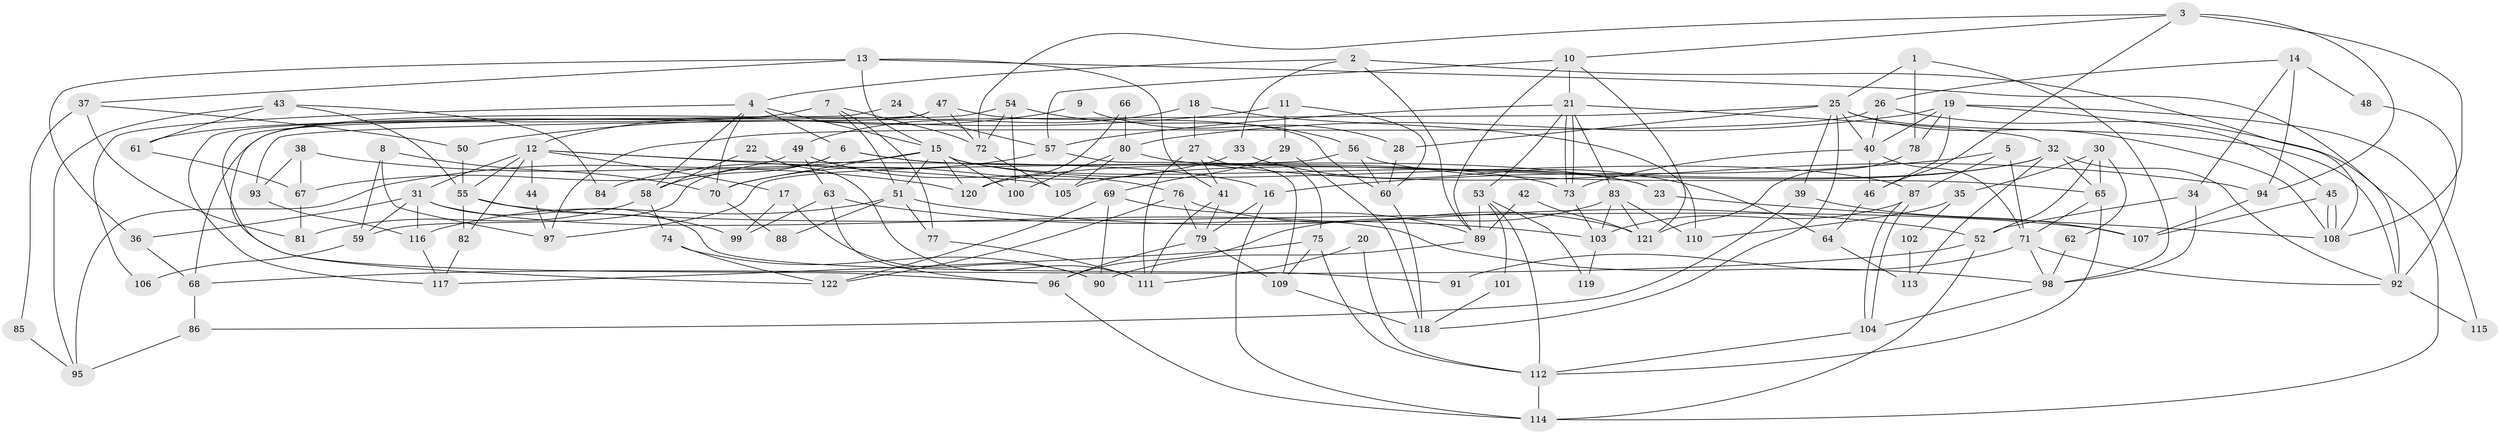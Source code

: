 // Generated by graph-tools (version 1.1) at 2025/02/03/09/25 03:02:02]
// undirected, 122 vertices, 244 edges
graph export_dot {
graph [start="1"]
  node [color=gray90,style=filled];
  1;
  2;
  3;
  4;
  5;
  6;
  7;
  8;
  9;
  10;
  11;
  12;
  13;
  14;
  15;
  16;
  17;
  18;
  19;
  20;
  21;
  22;
  23;
  24;
  25;
  26;
  27;
  28;
  29;
  30;
  31;
  32;
  33;
  34;
  35;
  36;
  37;
  38;
  39;
  40;
  41;
  42;
  43;
  44;
  45;
  46;
  47;
  48;
  49;
  50;
  51;
  52;
  53;
  54;
  55;
  56;
  57;
  58;
  59;
  60;
  61;
  62;
  63;
  64;
  65;
  66;
  67;
  68;
  69;
  70;
  71;
  72;
  73;
  74;
  75;
  76;
  77;
  78;
  79;
  80;
  81;
  82;
  83;
  84;
  85;
  86;
  87;
  88;
  89;
  90;
  91;
  92;
  93;
  94;
  95;
  96;
  97;
  98;
  99;
  100;
  101;
  102;
  103;
  104;
  105;
  106;
  107;
  108;
  109;
  110;
  111;
  112;
  113;
  114;
  115;
  116;
  117;
  118;
  119;
  120;
  121;
  122;
  1 -- 98;
  1 -- 25;
  1 -- 78;
  2 -- 4;
  2 -- 108;
  2 -- 33;
  2 -- 89;
  3 -- 10;
  3 -- 108;
  3 -- 46;
  3 -- 72;
  3 -- 94;
  4 -- 15;
  4 -- 58;
  4 -- 6;
  4 -- 70;
  4 -- 106;
  5 -- 71;
  5 -- 16;
  5 -- 87;
  6 -- 73;
  6 -- 23;
  6 -- 58;
  6 -- 59;
  7 -- 77;
  7 -- 72;
  7 -- 51;
  7 -- 61;
  8 -- 70;
  8 -- 97;
  8 -- 59;
  9 -- 28;
  9 -- 12;
  10 -- 21;
  10 -- 57;
  10 -- 89;
  10 -- 121;
  11 -- 29;
  11 -- 60;
  11 -- 50;
  12 -- 16;
  12 -- 55;
  12 -- 17;
  12 -- 31;
  12 -- 44;
  12 -- 82;
  12 -- 105;
  13 -- 92;
  13 -- 15;
  13 -- 36;
  13 -- 37;
  13 -- 41;
  14 -- 34;
  14 -- 26;
  14 -- 48;
  14 -- 94;
  15 -- 100;
  15 -- 87;
  15 -- 23;
  15 -- 51;
  15 -- 70;
  15 -- 95;
  15 -- 120;
  16 -- 79;
  16 -- 114;
  17 -- 99;
  17 -- 90;
  18 -- 27;
  18 -- 49;
  18 -- 110;
  19 -- 80;
  19 -- 40;
  19 -- 45;
  19 -- 46;
  19 -- 78;
  19 -- 115;
  20 -- 111;
  20 -- 112;
  21 -- 73;
  21 -- 73;
  21 -- 32;
  21 -- 53;
  21 -- 57;
  21 -- 83;
  22 -- 111;
  22 -- 58;
  23 -- 108;
  24 -- 57;
  24 -- 96;
  25 -- 108;
  25 -- 40;
  25 -- 28;
  25 -- 39;
  25 -- 92;
  25 -- 93;
  25 -- 118;
  26 -- 40;
  26 -- 114;
  26 -- 97;
  27 -- 75;
  27 -- 41;
  27 -- 111;
  28 -- 60;
  29 -- 69;
  29 -- 118;
  30 -- 65;
  30 -- 52;
  30 -- 35;
  30 -- 62;
  31 -- 59;
  31 -- 36;
  31 -- 91;
  31 -- 98;
  31 -- 116;
  32 -- 65;
  32 -- 92;
  32 -- 105;
  32 -- 113;
  32 -- 120;
  33 -- 70;
  33 -- 64;
  34 -- 98;
  34 -- 52;
  35 -- 110;
  35 -- 102;
  36 -- 68;
  37 -- 81;
  37 -- 50;
  37 -- 85;
  38 -- 120;
  38 -- 93;
  38 -- 67;
  39 -- 107;
  39 -- 86;
  40 -- 46;
  40 -- 73;
  40 -- 71;
  41 -- 79;
  41 -- 111;
  42 -- 89;
  42 -- 121;
  43 -- 55;
  43 -- 95;
  43 -- 61;
  43 -- 84;
  44 -- 97;
  45 -- 108;
  45 -- 108;
  45 -- 107;
  46 -- 64;
  47 -- 117;
  47 -- 72;
  47 -- 60;
  47 -- 122;
  48 -- 92;
  49 -- 76;
  49 -- 67;
  49 -- 63;
  50 -- 55;
  51 -- 52;
  51 -- 77;
  51 -- 88;
  51 -- 116;
  52 -- 68;
  52 -- 114;
  53 -- 89;
  53 -- 101;
  53 -- 112;
  53 -- 119;
  54 -- 72;
  54 -- 56;
  54 -- 68;
  54 -- 100;
  55 -- 107;
  55 -- 82;
  55 -- 99;
  56 -- 65;
  56 -- 60;
  56 -- 97;
  57 -- 109;
  57 -- 84;
  58 -- 74;
  58 -- 81;
  59 -- 106;
  60 -- 118;
  61 -- 67;
  62 -- 98;
  63 -- 103;
  63 -- 96;
  63 -- 99;
  64 -- 113;
  65 -- 71;
  65 -- 112;
  66 -- 80;
  66 -- 120;
  67 -- 81;
  68 -- 86;
  69 -- 89;
  69 -- 90;
  69 -- 122;
  70 -- 88;
  71 -- 98;
  71 -- 91;
  71 -- 92;
  72 -- 105;
  73 -- 103;
  74 -- 122;
  74 -- 90;
  75 -- 117;
  75 -- 112;
  75 -- 109;
  76 -- 121;
  76 -- 122;
  76 -- 79;
  77 -- 111;
  78 -- 121;
  79 -- 96;
  79 -- 109;
  80 -- 94;
  80 -- 105;
  80 -- 100;
  82 -- 117;
  83 -- 121;
  83 -- 96;
  83 -- 103;
  83 -- 110;
  85 -- 95;
  86 -- 95;
  87 -- 104;
  87 -- 104;
  87 -- 103;
  89 -- 90;
  92 -- 115;
  93 -- 116;
  94 -- 107;
  96 -- 114;
  98 -- 104;
  101 -- 118;
  102 -- 113;
  103 -- 119;
  104 -- 112;
  109 -- 118;
  112 -- 114;
  116 -- 117;
}
